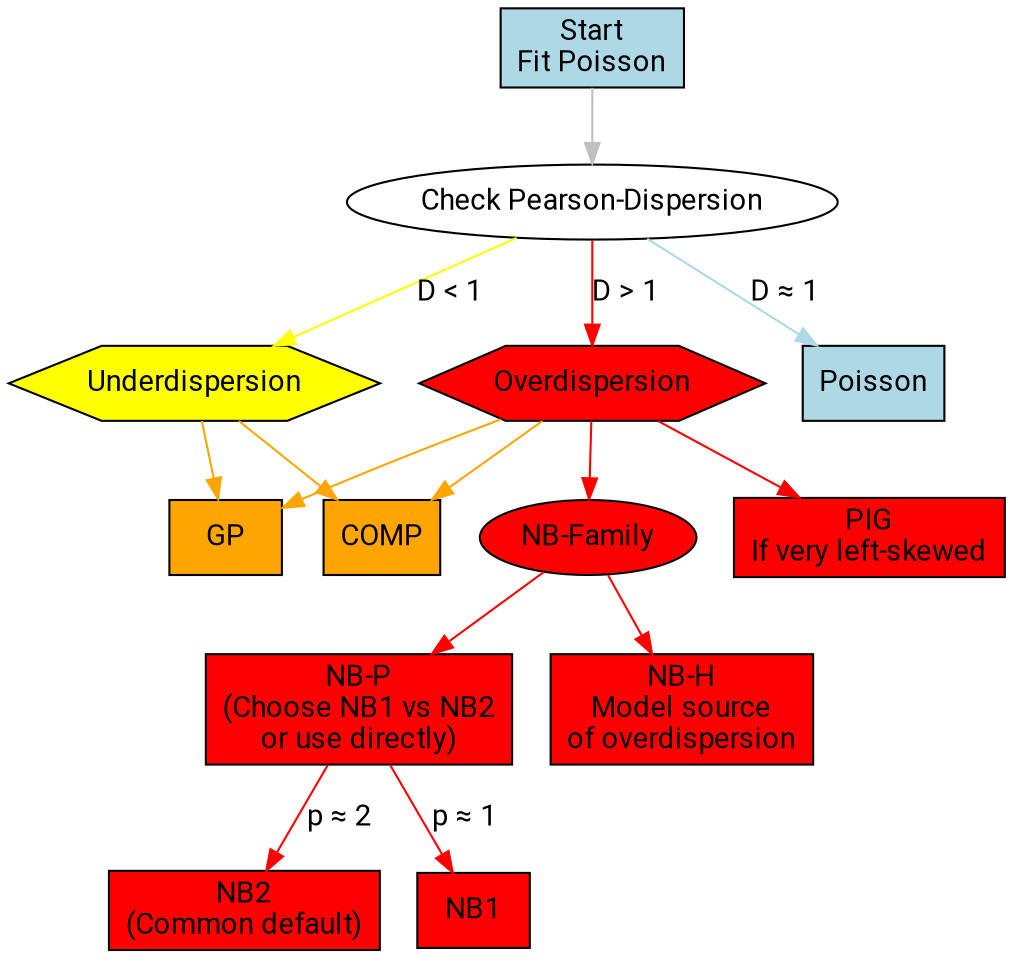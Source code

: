 digraph decisiontree {

graph [layout = dot]

################################
#### Global node attributes ####
################################
node [shape = rectangle,
      style = filled,
      color = black,
      fontname = "Roboto"]
edge [fontname = "Roboto"]

node [fillcolor = white]
start [label = "Start\nFit Poisson",
       shape = rectangle,
       fillcolor = "lightblue"]

################################
#### First step             ####
################################
node [fillcolor = white]
checkdisp [label = "Check Pearson-Dispersion", shape = oval]

ud [label = "Underdispersion", fillcolor = "yellow", shape = hexagon]
pois [label = "Poisson", fillcolor = lightblue, shape = rectangle]
od [label = "Overdispersion", fillcolor = "red", shape = hexagon]

node [fillcolor = orange]

edge [color = grey]
start -> checkdisp [label = ""]
checkdisp -> ud [label = "D < 1", color = yellow]
checkdisp -> pois [label = "D ≈ 1", color = lightblue]
checkdisp -> od [label = "D > 1", color = red]

node []
# se_adjust [label = "Adjust SE", color = lightblue]
nb2 [label = "NB2\n(Common default)", fillcolor = red]
pig [label = "PIG\nIf very left-skewed", fillcolor = red]
cmp [label = "COMP", fillcolor = orange]
gpois [label = "GP", fillcolor = orange]

nbp [label = "NB-P\n(Choose NB1 vs NB2\nor use directly)", fillcolor = red]
nb1 [label = "NB1", fillcolor = red]
nbh [label = "NB-H\nModel source\nof overdispersion", fillcolor = red]
nbfam [label = "NB-Family", fillcolor = red, shape = oval]

edge [color = red]
od -> nbfam
nbfam -> nbp [label = ""]
nbp -> nb1 [label = "p ≈ 1"]
nbp -> nb2 [label = "p ≈ 2"]
od -> pig [label = ""]
nbfam -> nbh [label = ""]

edge [color = orange]
od, ud -> {cmp, gpois}

}

